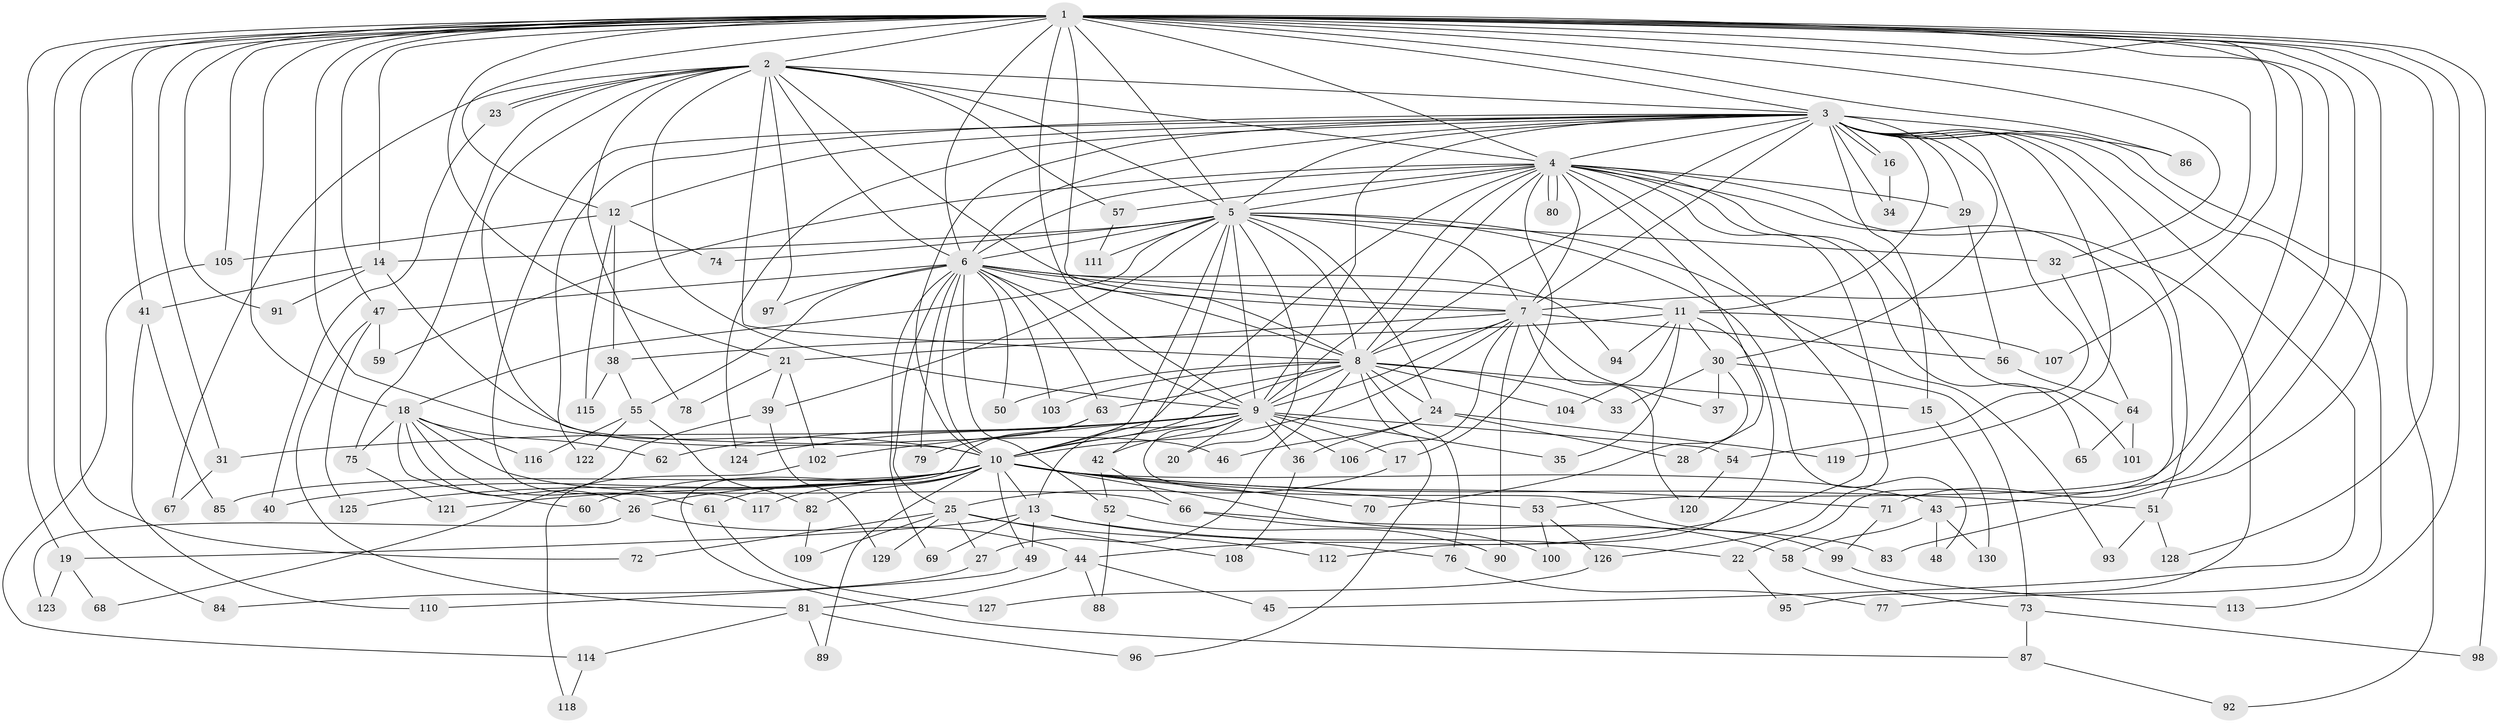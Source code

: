 // Generated by graph-tools (version 1.1) at 2025/25/03/09/25 03:25:42]
// undirected, 130 vertices, 285 edges
graph export_dot {
graph [start="1"]
  node [color=gray90,style=filled];
  1;
  2;
  3;
  4;
  5;
  6;
  7;
  8;
  9;
  10;
  11;
  12;
  13;
  14;
  15;
  16;
  17;
  18;
  19;
  20;
  21;
  22;
  23;
  24;
  25;
  26;
  27;
  28;
  29;
  30;
  31;
  32;
  33;
  34;
  35;
  36;
  37;
  38;
  39;
  40;
  41;
  42;
  43;
  44;
  45;
  46;
  47;
  48;
  49;
  50;
  51;
  52;
  53;
  54;
  55;
  56;
  57;
  58;
  59;
  60;
  61;
  62;
  63;
  64;
  65;
  66;
  67;
  68;
  69;
  70;
  71;
  72;
  73;
  74;
  75;
  76;
  77;
  78;
  79;
  80;
  81;
  82;
  83;
  84;
  85;
  86;
  87;
  88;
  89;
  90;
  91;
  92;
  93;
  94;
  95;
  96;
  97;
  98;
  99;
  100;
  101;
  102;
  103;
  104;
  105;
  106;
  107;
  108;
  109;
  110;
  111;
  112;
  113;
  114;
  115;
  116;
  117;
  118;
  119;
  120;
  121;
  122;
  123;
  124;
  125;
  126;
  127;
  128;
  129;
  130;
  1 -- 2;
  1 -- 3;
  1 -- 4;
  1 -- 5;
  1 -- 6;
  1 -- 7;
  1 -- 8;
  1 -- 9;
  1 -- 10;
  1 -- 12;
  1 -- 14;
  1 -- 18;
  1 -- 19;
  1 -- 21;
  1 -- 31;
  1 -- 32;
  1 -- 41;
  1 -- 43;
  1 -- 47;
  1 -- 53;
  1 -- 71;
  1 -- 72;
  1 -- 83;
  1 -- 84;
  1 -- 86;
  1 -- 91;
  1 -- 98;
  1 -- 105;
  1 -- 107;
  1 -- 113;
  1 -- 128;
  2 -- 3;
  2 -- 4;
  2 -- 5;
  2 -- 6;
  2 -- 7;
  2 -- 8;
  2 -- 9;
  2 -- 10;
  2 -- 23;
  2 -- 23;
  2 -- 57;
  2 -- 67;
  2 -- 75;
  2 -- 78;
  2 -- 97;
  3 -- 4;
  3 -- 5;
  3 -- 6;
  3 -- 7;
  3 -- 8;
  3 -- 9;
  3 -- 10;
  3 -- 11;
  3 -- 12;
  3 -- 15;
  3 -- 16;
  3 -- 16;
  3 -- 29;
  3 -- 30;
  3 -- 34;
  3 -- 45;
  3 -- 51;
  3 -- 54;
  3 -- 77;
  3 -- 86;
  3 -- 92;
  3 -- 117;
  3 -- 119;
  3 -- 122;
  3 -- 124;
  4 -- 5;
  4 -- 6;
  4 -- 7;
  4 -- 8;
  4 -- 9;
  4 -- 10;
  4 -- 17;
  4 -- 22;
  4 -- 28;
  4 -- 29;
  4 -- 44;
  4 -- 57;
  4 -- 59;
  4 -- 65;
  4 -- 80;
  4 -- 80;
  4 -- 95;
  4 -- 101;
  4 -- 126;
  5 -- 6;
  5 -- 7;
  5 -- 8;
  5 -- 9;
  5 -- 10;
  5 -- 14;
  5 -- 18;
  5 -- 20;
  5 -- 24;
  5 -- 32;
  5 -- 39;
  5 -- 42;
  5 -- 48;
  5 -- 74;
  5 -- 93;
  5 -- 111;
  6 -- 7;
  6 -- 8;
  6 -- 9;
  6 -- 10;
  6 -- 11;
  6 -- 25;
  6 -- 47;
  6 -- 50;
  6 -- 52;
  6 -- 55;
  6 -- 63;
  6 -- 69;
  6 -- 79;
  6 -- 94;
  6 -- 97;
  6 -- 103;
  7 -- 8;
  7 -- 9;
  7 -- 10;
  7 -- 21;
  7 -- 37;
  7 -- 56;
  7 -- 90;
  7 -- 106;
  7 -- 120;
  8 -- 9;
  8 -- 10;
  8 -- 15;
  8 -- 24;
  8 -- 27;
  8 -- 33;
  8 -- 50;
  8 -- 63;
  8 -- 76;
  8 -- 96;
  8 -- 103;
  8 -- 104;
  9 -- 10;
  9 -- 13;
  9 -- 17;
  9 -- 20;
  9 -- 31;
  9 -- 35;
  9 -- 36;
  9 -- 42;
  9 -- 54;
  9 -- 62;
  9 -- 99;
  9 -- 102;
  9 -- 106;
  9 -- 124;
  10 -- 13;
  10 -- 26;
  10 -- 40;
  10 -- 43;
  10 -- 49;
  10 -- 51;
  10 -- 53;
  10 -- 58;
  10 -- 60;
  10 -- 61;
  10 -- 70;
  10 -- 71;
  10 -- 82;
  10 -- 85;
  10 -- 89;
  10 -- 117;
  10 -- 121;
  10 -- 125;
  11 -- 30;
  11 -- 35;
  11 -- 38;
  11 -- 94;
  11 -- 104;
  11 -- 107;
  11 -- 112;
  12 -- 38;
  12 -- 74;
  12 -- 105;
  12 -- 115;
  13 -- 19;
  13 -- 22;
  13 -- 49;
  13 -- 69;
  13 -- 76;
  14 -- 41;
  14 -- 46;
  14 -- 91;
  15 -- 130;
  16 -- 34;
  17 -- 25;
  18 -- 26;
  18 -- 60;
  18 -- 61;
  18 -- 62;
  18 -- 66;
  18 -- 75;
  18 -- 116;
  19 -- 68;
  19 -- 123;
  21 -- 39;
  21 -- 78;
  21 -- 102;
  22 -- 95;
  23 -- 40;
  24 -- 28;
  24 -- 36;
  24 -- 46;
  24 -- 119;
  25 -- 27;
  25 -- 72;
  25 -- 108;
  25 -- 109;
  25 -- 112;
  25 -- 129;
  26 -- 44;
  26 -- 123;
  27 -- 84;
  29 -- 56;
  30 -- 33;
  30 -- 37;
  30 -- 70;
  30 -- 73;
  31 -- 67;
  32 -- 64;
  36 -- 108;
  38 -- 55;
  38 -- 115;
  39 -- 68;
  39 -- 129;
  41 -- 85;
  41 -- 110;
  42 -- 52;
  42 -- 66;
  43 -- 48;
  43 -- 58;
  43 -- 130;
  44 -- 45;
  44 -- 81;
  44 -- 88;
  47 -- 59;
  47 -- 81;
  47 -- 125;
  49 -- 110;
  51 -- 93;
  51 -- 128;
  52 -- 88;
  52 -- 90;
  53 -- 100;
  53 -- 126;
  54 -- 120;
  55 -- 82;
  55 -- 116;
  55 -- 122;
  56 -- 64;
  57 -- 111;
  58 -- 73;
  61 -- 127;
  63 -- 79;
  63 -- 87;
  64 -- 65;
  64 -- 101;
  66 -- 83;
  66 -- 100;
  71 -- 99;
  73 -- 87;
  73 -- 98;
  75 -- 121;
  76 -- 77;
  81 -- 89;
  81 -- 96;
  81 -- 114;
  82 -- 109;
  87 -- 92;
  99 -- 113;
  102 -- 118;
  105 -- 114;
  114 -- 118;
  126 -- 127;
}
